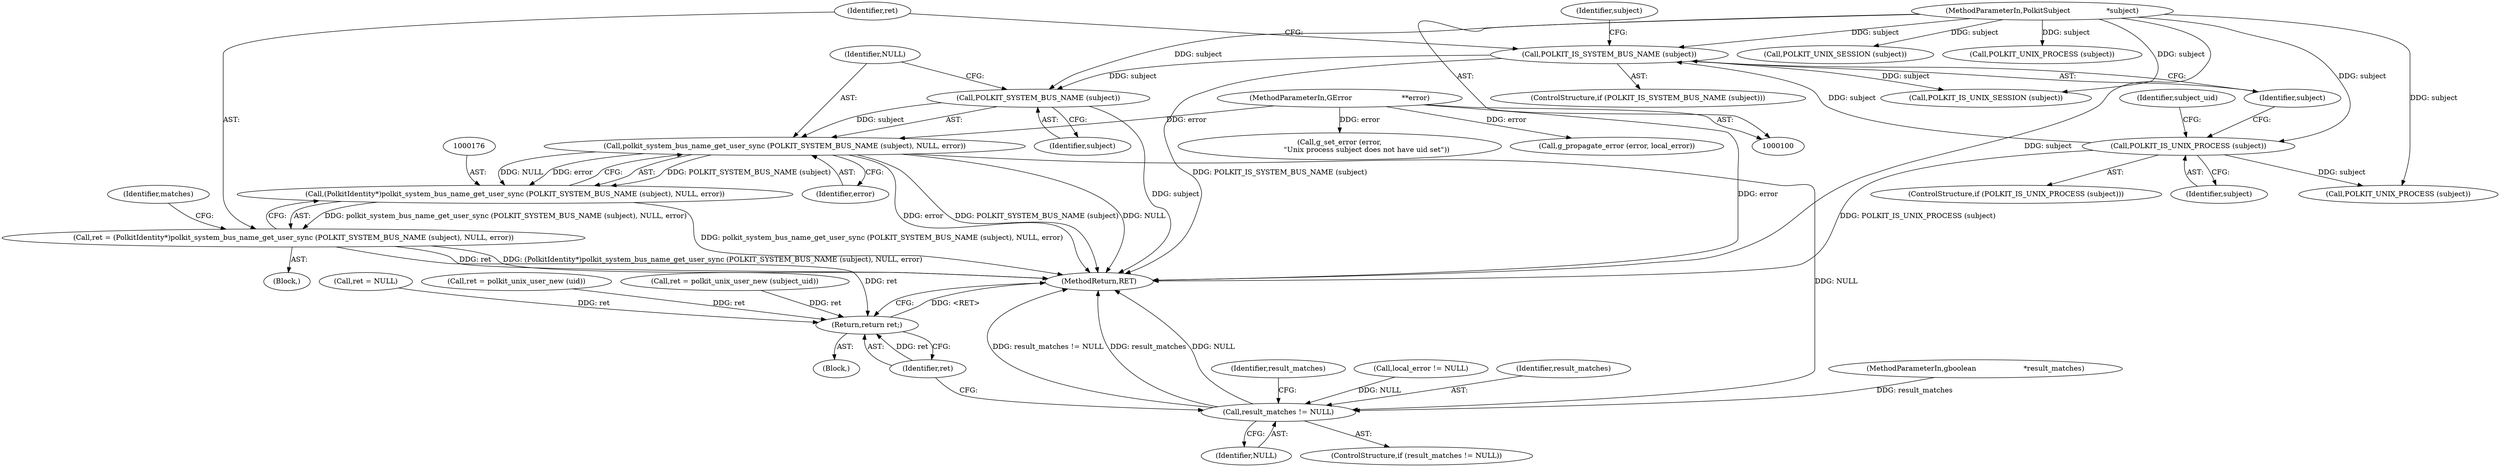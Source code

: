 digraph "0_polkit_bc7ffad53643a9c80231fc41f5582d6a8931c32c_1@API" {
"1000177" [label="(Call,polkit_system_bus_name_get_user_sync (POLKIT_SYSTEM_BUS_NAME (subject), NULL, error))"];
"1000178" [label="(Call,POLKIT_SYSTEM_BUS_NAME (subject))"];
"1000170" [label="(Call,POLKIT_IS_SYSTEM_BUS_NAME (subject))"];
"1000115" [label="(Call,POLKIT_IS_UNIX_PROCESS (subject))"];
"1000102" [label="(MethodParameterIn,PolkitSubject                *subject)"];
"1000104" [label="(MethodParameterIn,GError                      **error)"];
"1000175" [label="(Call,(PolkitIdentity*)polkit_system_bus_name_get_user_sync (POLKIT_SYSTEM_BUS_NAME (subject), NULL, error))"];
"1000173" [label="(Call,ret = (PolkitIdentity*)polkit_system_bus_name_get_user_sync (POLKIT_SYSTEM_BUS_NAME (subject), NULL, error))"];
"1000223" [label="(Return,return ret;)"];
"1000215" [label="(Call,result_matches != NULL)"];
"1000108" [label="(Call,ret = NULL)"];
"1000116" [label="(Identifier,subject)"];
"1000189" [label="(Block,)"];
"1000206" [label="(Call,ret = polkit_unix_user_new (uid))"];
"1000102" [label="(MethodParameterIn,PolkitSubject                *subject)"];
"1000170" [label="(Call,POLKIT_IS_SYSTEM_BUS_NAME (subject))"];
"1000179" [label="(Identifier,subject)"];
"1000223" [label="(Return,return ret;)"];
"1000221" [label="(Identifier,result_matches)"];
"1000114" [label="(ControlStructure,if (POLKIT_IS_UNIX_PROCESS (subject)))"];
"1000232" [label="(MethodReturn,RET)"];
"1000151" [label="(Call,local_error != NULL)"];
"1000136" [label="(Call,g_set_error (error,\n                        \"Unix process subject does not have uid set\"))"];
"1000115" [label="(Call,POLKIT_IS_UNIX_PROCESS (subject))"];
"1000180" [label="(Identifier,NULL)"];
"1000174" [label="(Identifier,ret)"];
"1000124" [label="(Call,POLKIT_UNIX_PROCESS (subject))"];
"1000178" [label="(Call,POLKIT_SYSTEM_BUS_NAME (subject))"];
"1000173" [label="(Call,ret = (PolkitIdentity*)polkit_system_bus_name_get_user_sync (POLKIT_SYSTEM_BUS_NAME (subject), NULL, error))"];
"1000187" [label="(Call,POLKIT_IS_UNIX_SESSION (subject))"];
"1000216" [label="(Identifier,result_matches)"];
"1000159" [label="(Call,ret = polkit_unix_user_new (subject_uid))"];
"1000175" [label="(Call,(PolkitIdentity*)polkit_system_bus_name_get_user_sync (POLKIT_SYSTEM_BUS_NAME (subject), NULL, error))"];
"1000172" [label="(Block,)"];
"1000224" [label="(Identifier,ret)"];
"1000217" [label="(Identifier,NULL)"];
"1000183" [label="(Identifier,matches)"];
"1000195" [label="(Call,POLKIT_UNIX_SESSION (subject))"];
"1000214" [label="(ControlStructure,if (result_matches != NULL))"];
"1000181" [label="(Identifier,error)"];
"1000177" [label="(Call,polkit_system_bus_name_get_user_sync (POLKIT_SYSTEM_BUS_NAME (subject), NULL, error))"];
"1000155" [label="(Call,g_propagate_error (error, local_error))"];
"1000171" [label="(Identifier,subject)"];
"1000169" [label="(ControlStructure,if (POLKIT_IS_SYSTEM_BUS_NAME (subject)))"];
"1000122" [label="(Identifier,subject_uid)"];
"1000103" [label="(MethodParameterIn,gboolean                     *result_matches)"];
"1000146" [label="(Call,POLKIT_UNIX_PROCESS (subject))"];
"1000104" [label="(MethodParameterIn,GError                      **error)"];
"1000215" [label="(Call,result_matches != NULL)"];
"1000188" [label="(Identifier,subject)"];
"1000177" -> "1000175"  [label="AST: "];
"1000177" -> "1000181"  [label="CFG: "];
"1000178" -> "1000177"  [label="AST: "];
"1000180" -> "1000177"  [label="AST: "];
"1000181" -> "1000177"  [label="AST: "];
"1000175" -> "1000177"  [label="CFG: "];
"1000177" -> "1000232"  [label="DDG: error"];
"1000177" -> "1000232"  [label="DDG: POLKIT_SYSTEM_BUS_NAME (subject)"];
"1000177" -> "1000232"  [label="DDG: NULL"];
"1000177" -> "1000175"  [label="DDG: POLKIT_SYSTEM_BUS_NAME (subject)"];
"1000177" -> "1000175"  [label="DDG: NULL"];
"1000177" -> "1000175"  [label="DDG: error"];
"1000178" -> "1000177"  [label="DDG: subject"];
"1000104" -> "1000177"  [label="DDG: error"];
"1000177" -> "1000215"  [label="DDG: NULL"];
"1000178" -> "1000179"  [label="CFG: "];
"1000179" -> "1000178"  [label="AST: "];
"1000180" -> "1000178"  [label="CFG: "];
"1000178" -> "1000232"  [label="DDG: subject"];
"1000170" -> "1000178"  [label="DDG: subject"];
"1000102" -> "1000178"  [label="DDG: subject"];
"1000170" -> "1000169"  [label="AST: "];
"1000170" -> "1000171"  [label="CFG: "];
"1000171" -> "1000170"  [label="AST: "];
"1000174" -> "1000170"  [label="CFG: "];
"1000188" -> "1000170"  [label="CFG: "];
"1000170" -> "1000232"  [label="DDG: POLKIT_IS_SYSTEM_BUS_NAME (subject)"];
"1000115" -> "1000170"  [label="DDG: subject"];
"1000102" -> "1000170"  [label="DDG: subject"];
"1000170" -> "1000187"  [label="DDG: subject"];
"1000115" -> "1000114"  [label="AST: "];
"1000115" -> "1000116"  [label="CFG: "];
"1000116" -> "1000115"  [label="AST: "];
"1000122" -> "1000115"  [label="CFG: "];
"1000171" -> "1000115"  [label="CFG: "];
"1000115" -> "1000232"  [label="DDG: POLKIT_IS_UNIX_PROCESS (subject)"];
"1000102" -> "1000115"  [label="DDG: subject"];
"1000115" -> "1000124"  [label="DDG: subject"];
"1000102" -> "1000100"  [label="AST: "];
"1000102" -> "1000232"  [label="DDG: subject"];
"1000102" -> "1000124"  [label="DDG: subject"];
"1000102" -> "1000146"  [label="DDG: subject"];
"1000102" -> "1000187"  [label="DDG: subject"];
"1000102" -> "1000195"  [label="DDG: subject"];
"1000104" -> "1000100"  [label="AST: "];
"1000104" -> "1000232"  [label="DDG: error"];
"1000104" -> "1000136"  [label="DDG: error"];
"1000104" -> "1000155"  [label="DDG: error"];
"1000175" -> "1000173"  [label="AST: "];
"1000176" -> "1000175"  [label="AST: "];
"1000173" -> "1000175"  [label="CFG: "];
"1000175" -> "1000232"  [label="DDG: polkit_system_bus_name_get_user_sync (POLKIT_SYSTEM_BUS_NAME (subject), NULL, error)"];
"1000175" -> "1000173"  [label="DDG: polkit_system_bus_name_get_user_sync (POLKIT_SYSTEM_BUS_NAME (subject), NULL, error)"];
"1000173" -> "1000172"  [label="AST: "];
"1000174" -> "1000173"  [label="AST: "];
"1000183" -> "1000173"  [label="CFG: "];
"1000173" -> "1000232"  [label="DDG: ret"];
"1000173" -> "1000232"  [label="DDG: (PolkitIdentity*)polkit_system_bus_name_get_user_sync (POLKIT_SYSTEM_BUS_NAME (subject), NULL, error)"];
"1000173" -> "1000223"  [label="DDG: ret"];
"1000223" -> "1000189"  [label="AST: "];
"1000223" -> "1000224"  [label="CFG: "];
"1000224" -> "1000223"  [label="AST: "];
"1000232" -> "1000223"  [label="CFG: "];
"1000223" -> "1000232"  [label="DDG: <RET>"];
"1000224" -> "1000223"  [label="DDG: ret"];
"1000159" -> "1000223"  [label="DDG: ret"];
"1000206" -> "1000223"  [label="DDG: ret"];
"1000108" -> "1000223"  [label="DDG: ret"];
"1000215" -> "1000214"  [label="AST: "];
"1000215" -> "1000217"  [label="CFG: "];
"1000216" -> "1000215"  [label="AST: "];
"1000217" -> "1000215"  [label="AST: "];
"1000221" -> "1000215"  [label="CFG: "];
"1000224" -> "1000215"  [label="CFG: "];
"1000215" -> "1000232"  [label="DDG: result_matches"];
"1000215" -> "1000232"  [label="DDG: NULL"];
"1000215" -> "1000232"  [label="DDG: result_matches != NULL"];
"1000103" -> "1000215"  [label="DDG: result_matches"];
"1000151" -> "1000215"  [label="DDG: NULL"];
}
